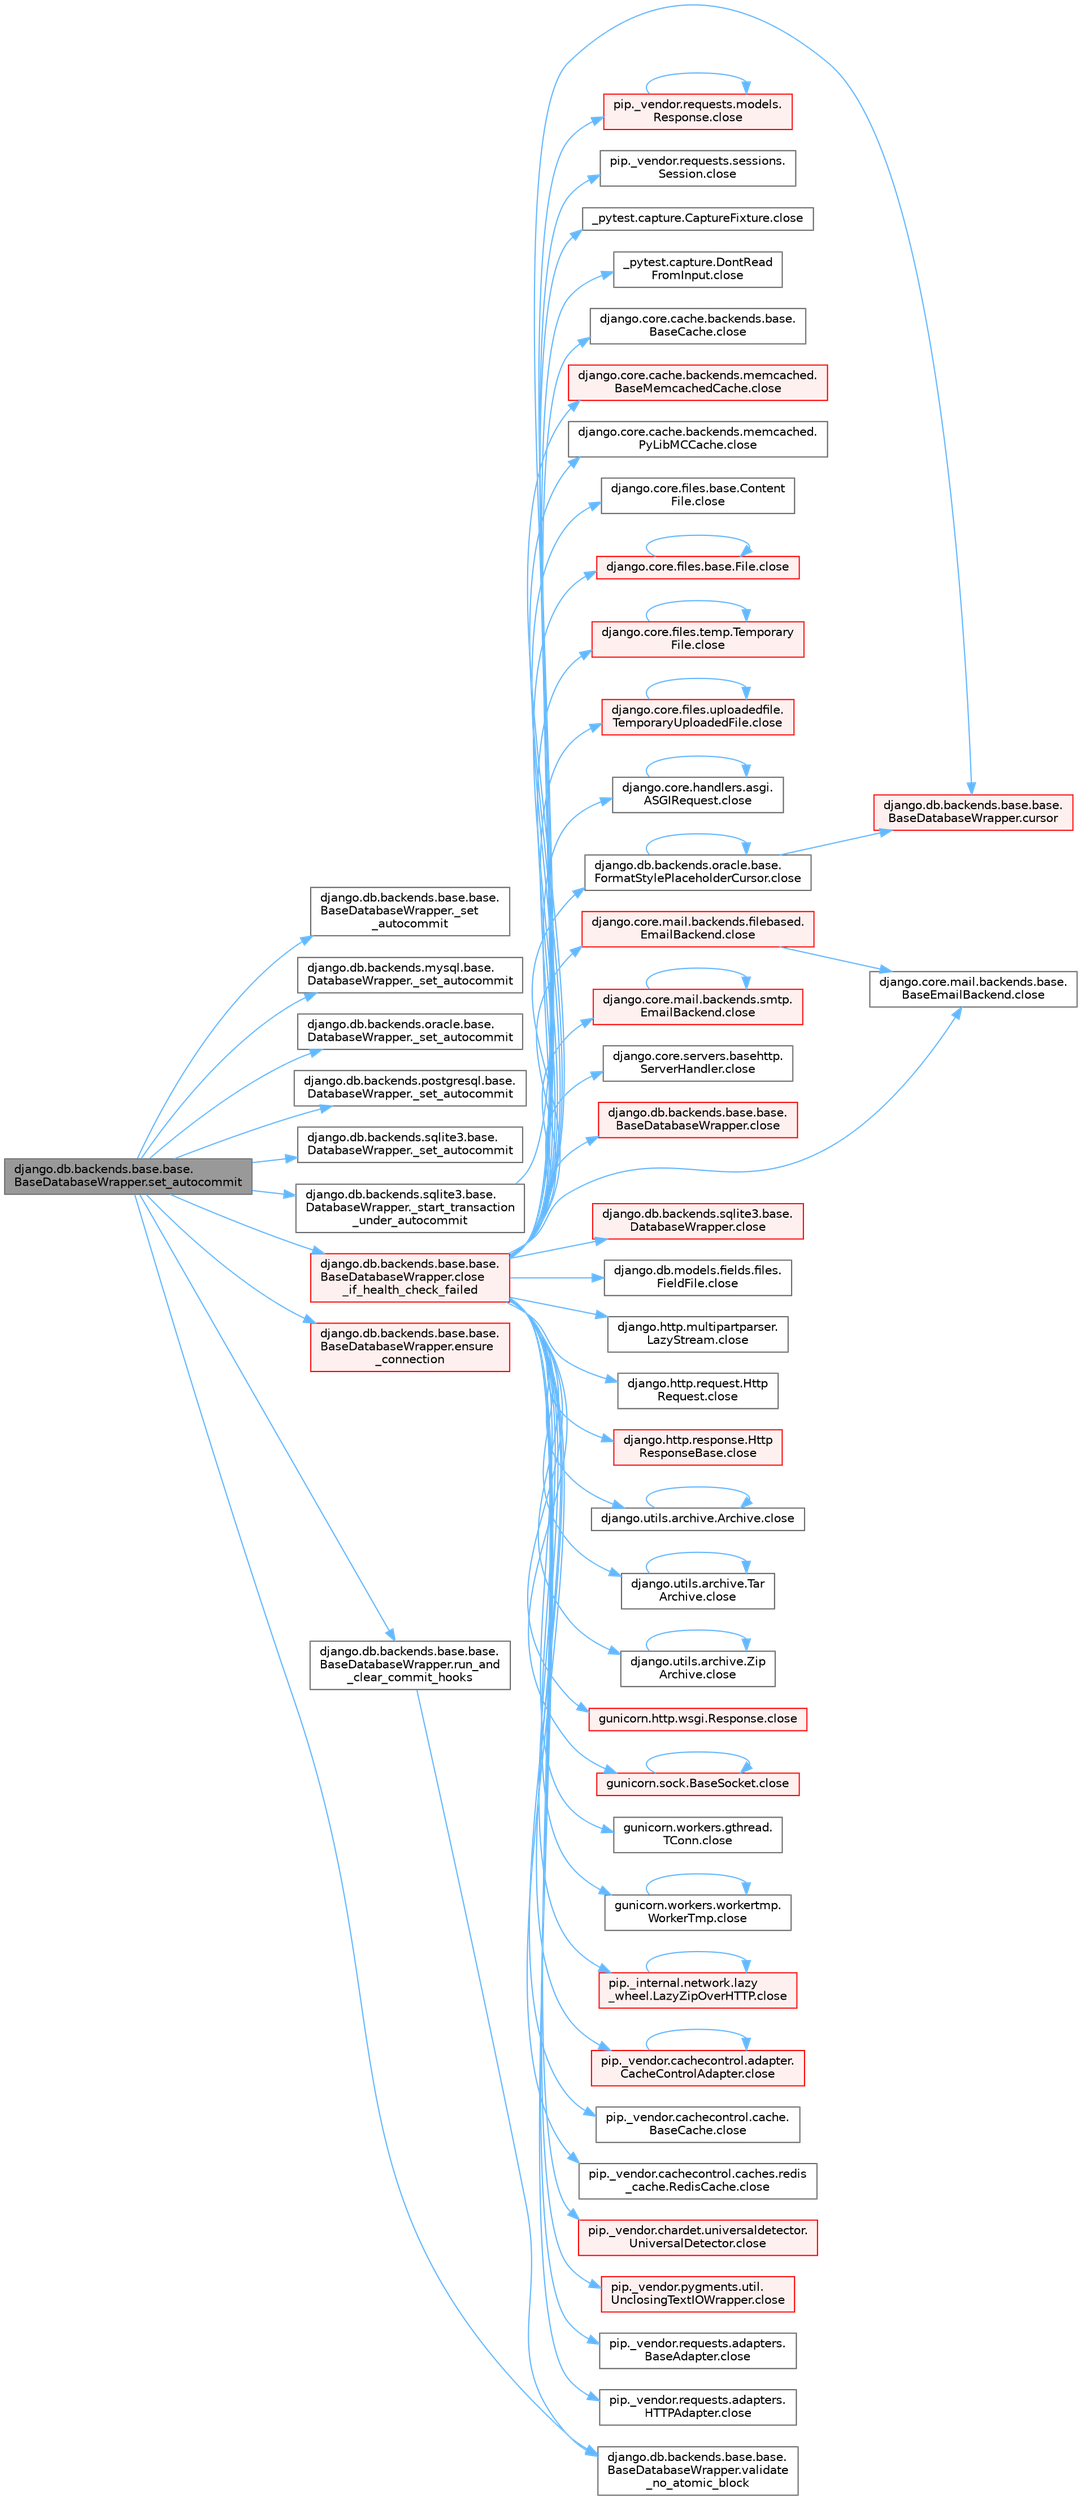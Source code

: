 digraph "django.db.backends.base.base.BaseDatabaseWrapper.set_autocommit"
{
 // LATEX_PDF_SIZE
  bgcolor="transparent";
  edge [fontname=Helvetica,fontsize=10,labelfontname=Helvetica,labelfontsize=10];
  node [fontname=Helvetica,fontsize=10,shape=box,height=0.2,width=0.4];
  rankdir="LR";
  Node1 [id="Node000001",label="django.db.backends.base.base.\lBaseDatabaseWrapper.set_autocommit",height=0.2,width=0.4,color="gray40", fillcolor="grey60", style="filled", fontcolor="black",tooltip=" "];
  Node1 -> Node2 [id="edge1_Node000001_Node000002",color="steelblue1",style="solid",tooltip=" "];
  Node2 [id="Node000002",label="django.db.backends.base.base.\lBaseDatabaseWrapper._set\l_autocommit",height=0.2,width=0.4,color="grey40", fillcolor="white", style="filled",URL="$classdjango_1_1db_1_1backends_1_1base_1_1base_1_1_base_database_wrapper.html#a686692fdf47368e67c1c4ec30967fa72",tooltip=" "];
  Node1 -> Node3 [id="edge2_Node000001_Node000003",color="steelblue1",style="solid",tooltip=" "];
  Node3 [id="Node000003",label="django.db.backends.mysql.base.\lDatabaseWrapper._set_autocommit",height=0.2,width=0.4,color="grey40", fillcolor="white", style="filled",URL="$classdjango_1_1db_1_1backends_1_1mysql_1_1base_1_1_database_wrapper.html#a773b2d24a04948dd523ee5704b5ed17a",tooltip=" "];
  Node1 -> Node4 [id="edge3_Node000001_Node000004",color="steelblue1",style="solid",tooltip=" "];
  Node4 [id="Node000004",label="django.db.backends.oracle.base.\lDatabaseWrapper._set_autocommit",height=0.2,width=0.4,color="grey40", fillcolor="white", style="filled",URL="$classdjango_1_1db_1_1backends_1_1oracle_1_1base_1_1_database_wrapper.html#aee0396802400910d4aed640498b75129",tooltip=" "];
  Node1 -> Node5 [id="edge4_Node000001_Node000005",color="steelblue1",style="solid",tooltip=" "];
  Node5 [id="Node000005",label="django.db.backends.postgresql.base.\lDatabaseWrapper._set_autocommit",height=0.2,width=0.4,color="grey40", fillcolor="white", style="filled",URL="$classdjango_1_1db_1_1backends_1_1postgresql_1_1base_1_1_database_wrapper.html#aff8db90c8513b85fafbdb91aa0817353",tooltip=" "];
  Node1 -> Node6 [id="edge5_Node000001_Node000006",color="steelblue1",style="solid",tooltip=" "];
  Node6 [id="Node000006",label="django.db.backends.sqlite3.base.\lDatabaseWrapper._set_autocommit",height=0.2,width=0.4,color="grey40", fillcolor="white", style="filled",URL="$classdjango_1_1db_1_1backends_1_1sqlite3_1_1base_1_1_database_wrapper.html#a4f7af57963024ff423d089c63a025914",tooltip=" "];
  Node1 -> Node7 [id="edge6_Node000001_Node000007",color="steelblue1",style="solid",tooltip=" "];
  Node7 [id="Node000007",label="django.db.backends.sqlite3.base.\lDatabaseWrapper._start_transaction\l_under_autocommit",height=0.2,width=0.4,color="grey40", fillcolor="white", style="filled",URL="$classdjango_1_1db_1_1backends_1_1sqlite3_1_1base_1_1_database_wrapper.html#a8524e3c43caeb725422ad80f80aa1456",tooltip=" "];
  Node7 -> Node8 [id="edge7_Node000007_Node000008",color="steelblue1",style="solid",tooltip=" "];
  Node8 [id="Node000008",label="django.db.backends.base.base.\lBaseDatabaseWrapper.cursor",height=0.2,width=0.4,color="red", fillcolor="#FFF0F0", style="filled",URL="$classdjango_1_1db_1_1backends_1_1base_1_1base_1_1_base_database_wrapper.html#a36460fef236d97a41d6ed05f035509f8",tooltip=" "];
  Node1 -> Node32 [id="edge8_Node000001_Node000032",color="steelblue1",style="solid",tooltip=" "];
  Node32 [id="Node000032",label="django.db.backends.base.base.\lBaseDatabaseWrapper.close\l_if_health_check_failed",height=0.2,width=0.4,color="red", fillcolor="#FFF0F0", style="filled",URL="$classdjango_1_1db_1_1backends_1_1base_1_1base_1_1_base_database_wrapper.html#a3f4d11734d2da94781f00468b6bd3981",tooltip=" "];
  Node32 -> Node33 [id="edge9_Node000032_Node000033",color="steelblue1",style="solid",tooltip=" "];
  Node33 [id="Node000033",label="_pytest.capture.CaptureFixture.close",height=0.2,width=0.4,color="grey40", fillcolor="white", style="filled",URL="$class__pytest_1_1capture_1_1_capture_fixture.html#ac018b3a02c2aff2047974ced57907cd0",tooltip=" "];
  Node32 -> Node34 [id="edge10_Node000032_Node000034",color="steelblue1",style="solid",tooltip=" "];
  Node34 [id="Node000034",label="_pytest.capture.DontRead\lFromInput.close",height=0.2,width=0.4,color="grey40", fillcolor="white", style="filled",URL="$class__pytest_1_1capture_1_1_dont_read_from_input.html#accf28daf7db40f53462752cc02bbdd32",tooltip=" "];
  Node32 -> Node35 [id="edge11_Node000032_Node000035",color="steelblue1",style="solid",tooltip=" "];
  Node35 [id="Node000035",label="django.core.cache.backends.base.\lBaseCache.close",height=0.2,width=0.4,color="grey40", fillcolor="white", style="filled",URL="$classdjango_1_1core_1_1cache_1_1backends_1_1base_1_1_base_cache.html#ae5d10e57a1ab2b99171e943370da8cf3",tooltip=" "];
  Node32 -> Node36 [id="edge12_Node000032_Node000036",color="steelblue1",style="solid",tooltip=" "];
  Node36 [id="Node000036",label="django.core.cache.backends.memcached.\lBaseMemcachedCache.close",height=0.2,width=0.4,color="red", fillcolor="#FFF0F0", style="filled",URL="$classdjango_1_1core_1_1cache_1_1backends_1_1memcached_1_1_base_memcached_cache.html#ab36ac92f106d8dacc64d539b447a5e37",tooltip=" "];
  Node32 -> Node39 [id="edge13_Node000032_Node000039",color="steelblue1",style="solid",tooltip=" "];
  Node39 [id="Node000039",label="django.core.cache.backends.memcached.\lPyLibMCCache.close",height=0.2,width=0.4,color="grey40", fillcolor="white", style="filled",URL="$classdjango_1_1core_1_1cache_1_1backends_1_1memcached_1_1_py_lib_m_c_cache.html#a76cb2e86bb346b70433dfe177597da58",tooltip=" "];
  Node32 -> Node40 [id="edge14_Node000032_Node000040",color="steelblue1",style="solid",tooltip=" "];
  Node40 [id="Node000040",label="django.core.files.base.Content\lFile.close",height=0.2,width=0.4,color="grey40", fillcolor="white", style="filled",URL="$classdjango_1_1core_1_1files_1_1base_1_1_content_file.html#a09ae22d8cfcf28936b97a8eba0fd85cb",tooltip=" "];
  Node32 -> Node41 [id="edge15_Node000032_Node000041",color="steelblue1",style="solid",tooltip=" "];
  Node41 [id="Node000041",label="django.core.files.base.File.close",height=0.2,width=0.4,color="red", fillcolor="#FFF0F0", style="filled",URL="$classdjango_1_1core_1_1files_1_1base_1_1_file.html#a0ff3dc914f2c207114a150eaac429bdc",tooltip=" "];
  Node41 -> Node41 [id="edge16_Node000041_Node000041",color="steelblue1",style="solid",tooltip=" "];
  Node32 -> Node49 [id="edge17_Node000032_Node000049",color="steelblue1",style="solid",tooltip=" "];
  Node49 [id="Node000049",label="django.core.files.temp.Temporary\lFile.close",height=0.2,width=0.4,color="red", fillcolor="#FFF0F0", style="filled",URL="$classdjango_1_1core_1_1files_1_1temp_1_1_temporary_file.html#a3137c46b13cae4e5e6fe6489e42677d5",tooltip=" "];
  Node49 -> Node49 [id="edge18_Node000049_Node000049",color="steelblue1",style="solid",tooltip=" "];
  Node32 -> Node1055 [id="edge19_Node000032_Node001055",color="steelblue1",style="solid",tooltip=" "];
  Node1055 [id="Node001055",label="django.core.files.uploadedfile.\lTemporaryUploadedFile.close",height=0.2,width=0.4,color="red", fillcolor="#FFF0F0", style="filled",URL="$classdjango_1_1core_1_1files_1_1uploadedfile_1_1_temporary_uploaded_file.html#a01ddb9d43a99baf6157c1d60b37198cd",tooltip=" "];
  Node1055 -> Node1055 [id="edge20_Node001055_Node001055",color="steelblue1",style="solid",tooltip=" "];
  Node32 -> Node1056 [id="edge21_Node000032_Node001056",color="steelblue1",style="solid",tooltip=" "];
  Node1056 [id="Node001056",label="django.core.handlers.asgi.\lASGIRequest.close",height=0.2,width=0.4,color="grey40", fillcolor="white", style="filled",URL="$classdjango_1_1core_1_1handlers_1_1asgi_1_1_a_s_g_i_request.html#a2f3a1c1c50b4cf63ef552b4f96cc4f7f",tooltip=" "];
  Node1056 -> Node1056 [id="edge22_Node001056_Node001056",color="steelblue1",style="solid",tooltip=" "];
  Node32 -> Node1057 [id="edge23_Node000032_Node001057",color="steelblue1",style="solid",tooltip=" "];
  Node1057 [id="Node001057",label="django.core.mail.backends.base.\lBaseEmailBackend.close",height=0.2,width=0.4,color="grey40", fillcolor="white", style="filled",URL="$classdjango_1_1core_1_1mail_1_1backends_1_1base_1_1_base_email_backend.html#a358a8107d966c2d82d9eb9d18565784e",tooltip=" "];
  Node32 -> Node1058 [id="edge24_Node000032_Node001058",color="steelblue1",style="solid",tooltip=" "];
  Node1058 [id="Node001058",label="django.core.mail.backends.filebased.\lEmailBackend.close",height=0.2,width=0.4,color="red", fillcolor="#FFF0F0", style="filled",URL="$classdjango_1_1core_1_1mail_1_1backends_1_1filebased_1_1_email_backend.html#af90ba8a487930e530a20ceb03669a672",tooltip=" "];
  Node1058 -> Node1057 [id="edge25_Node001058_Node001057",color="steelblue1",style="solid",tooltip=" "];
  Node32 -> Node1059 [id="edge26_Node000032_Node001059",color="steelblue1",style="solid",tooltip=" "];
  Node1059 [id="Node001059",label="django.core.mail.backends.smtp.\lEmailBackend.close",height=0.2,width=0.4,color="red", fillcolor="#FFF0F0", style="filled",URL="$classdjango_1_1core_1_1mail_1_1backends_1_1smtp_1_1_email_backend.html#a6ac7253539c4f1102986c6df417fb050",tooltip=" "];
  Node1059 -> Node1059 [id="edge27_Node001059_Node001059",color="steelblue1",style="solid",tooltip=" "];
  Node32 -> Node1060 [id="edge28_Node000032_Node001060",color="steelblue1",style="solid",tooltip=" "];
  Node1060 [id="Node001060",label="django.core.servers.basehttp.\lServerHandler.close",height=0.2,width=0.4,color="grey40", fillcolor="white", style="filled",URL="$classdjango_1_1core_1_1servers_1_1basehttp_1_1_server_handler.html#a67022bc1dc85a75307901027d41a6a61",tooltip=" "];
  Node32 -> Node1061 [id="edge29_Node000032_Node001061",color="steelblue1",style="solid",tooltip=" "];
  Node1061 [id="Node001061",label="django.db.backends.base.base.\lBaseDatabaseWrapper.close",height=0.2,width=0.4,color="red", fillcolor="#FFF0F0", style="filled",URL="$classdjango_1_1db_1_1backends_1_1base_1_1base_1_1_base_database_wrapper.html#a01214a9b91408274fbc34cb062baf2bc",tooltip=" "];
  Node32 -> Node1066 [id="edge30_Node000032_Node001066",color="steelblue1",style="solid",tooltip=" "];
  Node1066 [id="Node001066",label="django.db.backends.oracle.base.\lFormatStylePlaceholderCursor.close",height=0.2,width=0.4,color="grey40", fillcolor="white", style="filled",URL="$classdjango_1_1db_1_1backends_1_1oracle_1_1base_1_1_format_style_placeholder_cursor.html#aebbf24b6a824d4e0fb370ce417d41f93",tooltip=" "];
  Node1066 -> Node1066 [id="edge31_Node001066_Node001066",color="steelblue1",style="solid",tooltip=" "];
  Node1066 -> Node8 [id="edge32_Node001066_Node000008",color="steelblue1",style="solid",tooltip=" "];
  Node32 -> Node1067 [id="edge33_Node000032_Node001067",color="steelblue1",style="solid",tooltip=" "];
  Node1067 [id="Node001067",label="django.db.backends.sqlite3.base.\lDatabaseWrapper.close",height=0.2,width=0.4,color="red", fillcolor="#FFF0F0", style="filled",URL="$classdjango_1_1db_1_1backends_1_1sqlite3_1_1base_1_1_database_wrapper.html#accb46eb6dd574171611ec4912f677d3f",tooltip=" "];
  Node32 -> Node1070 [id="edge34_Node000032_Node001070",color="steelblue1",style="solid",tooltip=" "];
  Node1070 [id="Node001070",label="django.db.models.fields.files.\lFieldFile.close",height=0.2,width=0.4,color="grey40", fillcolor="white", style="filled",URL="$classdjango_1_1db_1_1models_1_1fields_1_1files_1_1_field_file.html#a7764f6ac41d2cf2e0e60639dff4d7f03",tooltip=" "];
  Node32 -> Node1071 [id="edge35_Node000032_Node001071",color="steelblue1",style="solid",tooltip=" "];
  Node1071 [id="Node001071",label="django.http.multipartparser.\lLazyStream.close",height=0.2,width=0.4,color="grey40", fillcolor="white", style="filled",URL="$classdjango_1_1http_1_1multipartparser_1_1_lazy_stream.html#a8cc031a8e3e86872b4d5d12ebb448573",tooltip=" "];
  Node32 -> Node1072 [id="edge36_Node000032_Node001072",color="steelblue1",style="solid",tooltip=" "];
  Node1072 [id="Node001072",label="django.http.request.Http\lRequest.close",height=0.2,width=0.4,color="grey40", fillcolor="white", style="filled",URL="$classdjango_1_1http_1_1request_1_1_http_request.html#a13db25295d57830ab61aed1a8339842e",tooltip=" "];
  Node32 -> Node1073 [id="edge37_Node000032_Node001073",color="steelblue1",style="solid",tooltip=" "];
  Node1073 [id="Node001073",label="django.http.response.Http\lResponseBase.close",height=0.2,width=0.4,color="red", fillcolor="#FFF0F0", style="filled",URL="$classdjango_1_1http_1_1response_1_1_http_response_base.html#a2e18a8319fb2b68853f032a3a1e93ffe",tooltip=" "];
  Node32 -> Node1074 [id="edge38_Node000032_Node001074",color="steelblue1",style="solid",tooltip=" "];
  Node1074 [id="Node001074",label="django.utils.archive.Archive.close",height=0.2,width=0.4,color="grey40", fillcolor="white", style="filled",URL="$classdjango_1_1utils_1_1archive_1_1_archive.html#a5fe062c89d687d218982c9c523c74c2a",tooltip=" "];
  Node1074 -> Node1074 [id="edge39_Node001074_Node001074",color="steelblue1",style="solid",tooltip=" "];
  Node32 -> Node1075 [id="edge40_Node000032_Node001075",color="steelblue1",style="solid",tooltip=" "];
  Node1075 [id="Node001075",label="django.utils.archive.Tar\lArchive.close",height=0.2,width=0.4,color="grey40", fillcolor="white", style="filled",URL="$classdjango_1_1utils_1_1archive_1_1_tar_archive.html#a9f92da2fc83a8bf18400412a9cf77836",tooltip=" "];
  Node1075 -> Node1075 [id="edge41_Node001075_Node001075",color="steelblue1",style="solid",tooltip=" "];
  Node32 -> Node1076 [id="edge42_Node000032_Node001076",color="steelblue1",style="solid",tooltip=" "];
  Node1076 [id="Node001076",label="django.utils.archive.Zip\lArchive.close",height=0.2,width=0.4,color="grey40", fillcolor="white", style="filled",URL="$classdjango_1_1utils_1_1archive_1_1_zip_archive.html#a72926f0c232970ff5bf94a7082dd5ac9",tooltip=" "];
  Node1076 -> Node1076 [id="edge43_Node001076_Node001076",color="steelblue1",style="solid",tooltip=" "];
  Node32 -> Node1077 [id="edge44_Node000032_Node001077",color="steelblue1",style="solid",tooltip=" "];
  Node1077 [id="Node001077",label="gunicorn.http.wsgi.Response.close",height=0.2,width=0.4,color="red", fillcolor="#FFF0F0", style="filled",URL="$classgunicorn_1_1http_1_1wsgi_1_1_response.html#a046ea28916c2a721d57a5852261bef24",tooltip=" "];
  Node32 -> Node1084 [id="edge45_Node000032_Node001084",color="steelblue1",style="solid",tooltip=" "];
  Node1084 [id="Node001084",label="gunicorn.sock.BaseSocket.close",height=0.2,width=0.4,color="red", fillcolor="#FFF0F0", style="filled",URL="$classgunicorn_1_1sock_1_1_base_socket.html#af2002e81bf30cc8c6614f9568af6ef06",tooltip=" "];
  Node1084 -> Node1084 [id="edge46_Node001084_Node001084",color="steelblue1",style="solid",tooltip=" "];
  Node32 -> Node1126 [id="edge47_Node000032_Node001126",color="steelblue1",style="solid",tooltip=" "];
  Node1126 [id="Node001126",label="gunicorn.workers.gthread.\lTConn.close",height=0.2,width=0.4,color="grey40", fillcolor="white", style="filled",URL="$classgunicorn_1_1workers_1_1gthread_1_1_t_conn.html#aa302868e132a81509a48f46789d6afc4",tooltip=" "];
  Node32 -> Node1127 [id="edge48_Node000032_Node001127",color="steelblue1",style="solid",tooltip=" "];
  Node1127 [id="Node001127",label="gunicorn.workers.workertmp.\lWorkerTmp.close",height=0.2,width=0.4,color="grey40", fillcolor="white", style="filled",URL="$classgunicorn_1_1workers_1_1workertmp_1_1_worker_tmp.html#ae6bf726cee2be8f52fa4bbe0f868d3c6",tooltip=" "];
  Node1127 -> Node1127 [id="edge49_Node001127_Node001127",color="steelblue1",style="solid",tooltip=" "];
  Node32 -> Node1128 [id="edge50_Node000032_Node001128",color="steelblue1",style="solid",tooltip=" "];
  Node1128 [id="Node001128",label="pip._internal.network.lazy\l_wheel.LazyZipOverHTTP.close",height=0.2,width=0.4,color="red", fillcolor="#FFF0F0", style="filled",URL="$classpip_1_1__internal_1_1network_1_1lazy__wheel_1_1_lazy_zip_over_h_t_t_p.html#a6aeec11453c683f141b9fe121163a8d0",tooltip=" "];
  Node1128 -> Node1128 [id="edge51_Node001128_Node001128",color="steelblue1",style="solid",tooltip=" "];
  Node32 -> Node1129 [id="edge52_Node000032_Node001129",color="steelblue1",style="solid",tooltip=" "];
  Node1129 [id="Node001129",label="pip._vendor.cachecontrol.adapter.\lCacheControlAdapter.close",height=0.2,width=0.4,color="red", fillcolor="#FFF0F0", style="filled",URL="$classpip_1_1__vendor_1_1cachecontrol_1_1adapter_1_1_cache_control_adapter.html#a085c6ea7434042e9af7286a8875fb646",tooltip=" "];
  Node1129 -> Node1129 [id="edge53_Node001129_Node001129",color="steelblue1",style="solid",tooltip=" "];
  Node32 -> Node1132 [id="edge54_Node000032_Node001132",color="steelblue1",style="solid",tooltip=" "];
  Node1132 [id="Node001132",label="pip._vendor.cachecontrol.cache.\lBaseCache.close",height=0.2,width=0.4,color="grey40", fillcolor="white", style="filled",URL="$classpip_1_1__vendor_1_1cachecontrol_1_1cache_1_1_base_cache.html#aed3b918393d941c531ffda7afa8968c5",tooltip=" "];
  Node32 -> Node1133 [id="edge55_Node000032_Node001133",color="steelblue1",style="solid",tooltip=" "];
  Node1133 [id="Node001133",label="pip._vendor.cachecontrol.caches.redis\l_cache.RedisCache.close",height=0.2,width=0.4,color="grey40", fillcolor="white", style="filled",URL="$classpip_1_1__vendor_1_1cachecontrol_1_1caches_1_1redis__cache_1_1_redis_cache.html#a3703f11cd74de5a2d416b33208df6710",tooltip=" "];
  Node32 -> Node1134 [id="edge56_Node000032_Node001134",color="steelblue1",style="solid",tooltip=" "];
  Node1134 [id="Node001134",label="pip._vendor.chardet.universaldetector.\lUniversalDetector.close",height=0.2,width=0.4,color="red", fillcolor="#FFF0F0", style="filled",URL="$classpip_1_1__vendor_1_1chardet_1_1universaldetector_1_1_universal_detector.html#a2a729e7ae145e4953628aac35a1478d1",tooltip=" "];
  Node32 -> Node1141 [id="edge57_Node000032_Node001141",color="steelblue1",style="solid",tooltip=" "];
  Node1141 [id="Node001141",label="pip._vendor.pygments.util.\lUnclosingTextIOWrapper.close",height=0.2,width=0.4,color="red", fillcolor="#FFF0F0", style="filled",URL="$classpip_1_1__vendor_1_1pygments_1_1util_1_1_unclosing_text_i_o_wrapper.html#a8b7334932e365946b03244a148e50846",tooltip=" "];
  Node32 -> Node3094 [id="edge58_Node000032_Node003094",color="steelblue1",style="solid",tooltip=" "];
  Node3094 [id="Node003094",label="pip._vendor.requests.adapters.\lBaseAdapter.close",height=0.2,width=0.4,color="grey40", fillcolor="white", style="filled",URL="$classpip_1_1__vendor_1_1requests_1_1adapters_1_1_base_adapter.html#ab52f259a4633310e303f4ac6b07eb1e5",tooltip=" "];
  Node32 -> Node3095 [id="edge59_Node000032_Node003095",color="steelblue1",style="solid",tooltip=" "];
  Node3095 [id="Node003095",label="pip._vendor.requests.adapters.\lHTTPAdapter.close",height=0.2,width=0.4,color="grey40", fillcolor="white", style="filled",URL="$classpip_1_1__vendor_1_1requests_1_1adapters_1_1_h_t_t_p_adapter.html#abce959ea97f8378278ff019c78481a11",tooltip=" "];
  Node32 -> Node3096 [id="edge60_Node000032_Node003096",color="steelblue1",style="solid",tooltip=" "];
  Node3096 [id="Node003096",label="pip._vendor.requests.models.\lResponse.close",height=0.2,width=0.4,color="red", fillcolor="#FFF0F0", style="filled",URL="$classpip_1_1__vendor_1_1requests_1_1models_1_1_response.html#ad28d6ce5be5b46752b43673257562918",tooltip=" "];
  Node3096 -> Node3096 [id="edge61_Node003096_Node003096",color="steelblue1",style="solid",tooltip=" "];
  Node32 -> Node3097 [id="edge62_Node000032_Node003097",color="steelblue1",style="solid",tooltip=" "];
  Node3097 [id="Node003097",label="pip._vendor.requests.sessions.\lSession.close",height=0.2,width=0.4,color="grey40", fillcolor="white", style="filled",URL="$classpip_1_1__vendor_1_1requests_1_1sessions_1_1_session.html#a68f6778af4ee2d650c2669eab73f7316",tooltip=" "];
  Node1 -> Node4266 [id="edge63_Node000001_Node004266",color="steelblue1",style="solid",tooltip=" "];
  Node4266 [id="Node004266",label="django.db.backends.base.base.\lBaseDatabaseWrapper.ensure\l_connection",height=0.2,width=0.4,color="red", fillcolor="#FFF0F0", style="filled",URL="$classdjango_1_1db_1_1backends_1_1base_1_1base_1_1_base_database_wrapper.html#a92c7bfe2efb05b06bb23cc7de201dbb5",tooltip=" "];
  Node1 -> Node4524 [id="edge64_Node000001_Node004524",color="steelblue1",style="solid",tooltip=" "];
  Node4524 [id="Node004524",label="django.db.backends.base.base.\lBaseDatabaseWrapper.run_and\l_clear_commit_hooks",height=0.2,width=0.4,color="grey40", fillcolor="white", style="filled",URL="$classdjango_1_1db_1_1backends_1_1base_1_1base_1_1_base_database_wrapper.html#a30980b48ffb0fdd1a4f8b02d00cd80e8",tooltip=" "];
  Node4524 -> Node4260 [id="edge65_Node004524_Node004260",color="steelblue1",style="solid",tooltip=" "];
  Node4260 [id="Node004260",label="django.db.backends.base.base.\lBaseDatabaseWrapper.validate\l_no_atomic_block",height=0.2,width=0.4,color="grey40", fillcolor="white", style="filled",URL="$classdjango_1_1db_1_1backends_1_1base_1_1base_1_1_base_database_wrapper.html#a8308d8c66eed60383d5d7fb8f4f3d1c1",tooltip=" "];
  Node1 -> Node4260 [id="edge66_Node000001_Node004260",color="steelblue1",style="solid",tooltip=" "];
}
